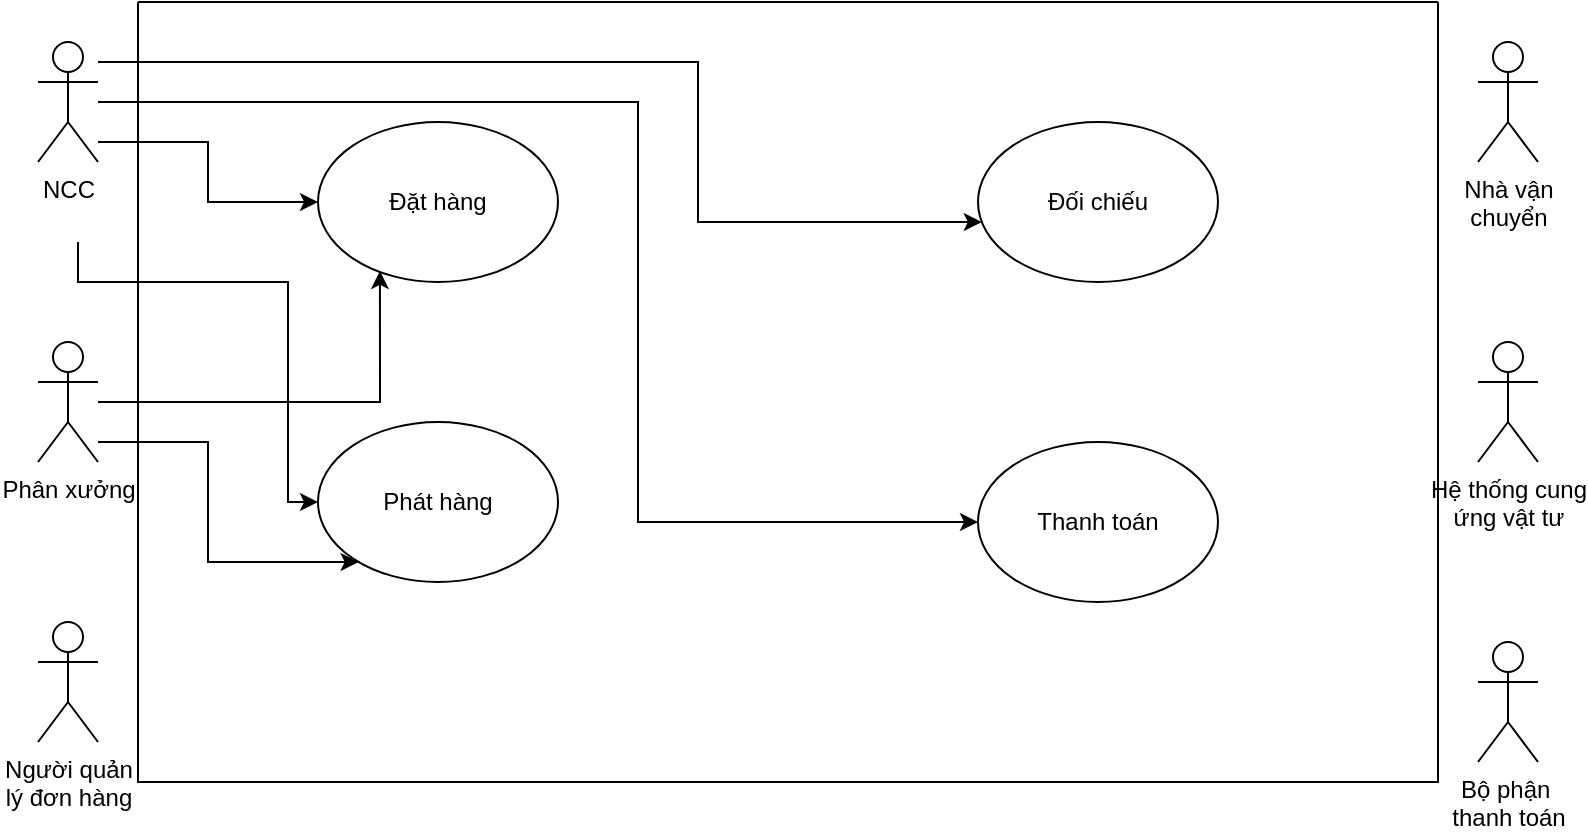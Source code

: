 <mxfile version="22.1.2" type="device">
  <diagram name="Page-1" id="mnQ9rOOAReL-SnypJItc">
    <mxGraphModel dx="1074" dy="522" grid="1" gridSize="10" guides="1" tooltips="1" connect="1" arrows="1" fold="1" page="1" pageScale="1" pageWidth="1169" pageHeight="827" math="0" shadow="0">
      <root>
        <mxCell id="0" />
        <mxCell id="1" parent="0" />
        <mxCell id="Lg171_uvQ0Ld3AbAMN-b-22" value="" style="edgeStyle=orthogonalEdgeStyle;rounded=0;orthogonalLoop=1;jettySize=auto;html=1;" edge="1" parent="1" source="Lg171_uvQ0Ld3AbAMN-b-1" target="Lg171_uvQ0Ld3AbAMN-b-15">
          <mxGeometry relative="1" as="geometry">
            <Array as="points">
              <mxPoint x="205" y="220" />
              <mxPoint x="205" y="280" />
            </Array>
          </mxGeometry>
        </mxCell>
        <mxCell id="Lg171_uvQ0Ld3AbAMN-b-23" value="" style="edgeStyle=orthogonalEdgeStyle;rounded=0;orthogonalLoop=1;jettySize=auto;html=1;entryX=0.258;entryY=0.931;entryDx=0;entryDy=0;entryPerimeter=0;" edge="1" parent="1" source="Lg171_uvQ0Ld3AbAMN-b-1" target="Lg171_uvQ0Ld3AbAMN-b-12">
          <mxGeometry relative="1" as="geometry" />
        </mxCell>
        <mxCell id="Lg171_uvQ0Ld3AbAMN-b-1" value="Phân xưởng" style="shape=umlActor;verticalLabelPosition=bottom;verticalAlign=top;html=1;outlineConnect=0;" vertex="1" parent="1">
          <mxGeometry x="120" y="170" width="30" height="60" as="geometry" />
        </mxCell>
        <mxCell id="Lg171_uvQ0Ld3AbAMN-b-2" value="Người quản &lt;br&gt;lý đơn hàng" style="shape=umlActor;verticalLabelPosition=bottom;verticalAlign=top;html=1;outlineConnect=0;" vertex="1" parent="1">
          <mxGeometry x="120" y="310" width="30" height="60" as="geometry" />
        </mxCell>
        <mxCell id="Lg171_uvQ0Ld3AbAMN-b-16" value="" style="edgeStyle=orthogonalEdgeStyle;rounded=0;orthogonalLoop=1;jettySize=auto;html=1;" edge="1" parent="1" source="Lg171_uvQ0Ld3AbAMN-b-3" target="Lg171_uvQ0Ld3AbAMN-b-12">
          <mxGeometry relative="1" as="geometry">
            <Array as="points">
              <mxPoint x="205" y="70" />
              <mxPoint x="205" y="100" />
            </Array>
          </mxGeometry>
        </mxCell>
        <mxCell id="Lg171_uvQ0Ld3AbAMN-b-20" value="" style="edgeStyle=orthogonalEdgeStyle;rounded=0;orthogonalLoop=1;jettySize=auto;html=1;" edge="1" parent="1" source="Lg171_uvQ0Ld3AbAMN-b-3" target="Lg171_uvQ0Ld3AbAMN-b-13">
          <mxGeometry relative="1" as="geometry">
            <Array as="points">
              <mxPoint x="450" y="30" />
              <mxPoint x="450" y="110" />
            </Array>
          </mxGeometry>
        </mxCell>
        <mxCell id="Lg171_uvQ0Ld3AbAMN-b-21" value="" style="edgeStyle=orthogonalEdgeStyle;rounded=0;orthogonalLoop=1;jettySize=auto;html=1;entryX=0;entryY=0.5;entryDx=0;entryDy=0;" edge="1" parent="1" source="Lg171_uvQ0Ld3AbAMN-b-3" target="Lg171_uvQ0Ld3AbAMN-b-14">
          <mxGeometry relative="1" as="geometry">
            <Array as="points">
              <mxPoint x="420" y="50" />
              <mxPoint x="420" y="260" />
            </Array>
          </mxGeometry>
        </mxCell>
        <mxCell id="Lg171_uvQ0Ld3AbAMN-b-3" value="NCC" style="shape=umlActor;verticalLabelPosition=bottom;verticalAlign=top;html=1;outlineConnect=0;" vertex="1" parent="1">
          <mxGeometry x="120" y="20" width="30" height="60" as="geometry" />
        </mxCell>
        <mxCell id="Lg171_uvQ0Ld3AbAMN-b-4" value="Nhà vận &lt;br&gt;chuyển" style="shape=umlActor;verticalLabelPosition=bottom;verticalAlign=top;html=1;outlineConnect=0;" vertex="1" parent="1">
          <mxGeometry x="840" y="20" width="30" height="60" as="geometry" />
        </mxCell>
        <mxCell id="Lg171_uvQ0Ld3AbAMN-b-5" value="Hệ thống cung&lt;br&gt;ứng vật tư" style="shape=umlActor;verticalLabelPosition=bottom;verticalAlign=top;html=1;outlineConnect=0;" vertex="1" parent="1">
          <mxGeometry x="840" y="170" width="30" height="60" as="geometry" />
        </mxCell>
        <mxCell id="Lg171_uvQ0Ld3AbAMN-b-6" value="Bộ phận&amp;nbsp;&lt;br&gt;thanh toán" style="shape=umlActor;verticalLabelPosition=bottom;verticalAlign=top;html=1;outlineConnect=0;" vertex="1" parent="1">
          <mxGeometry x="840" y="320" width="30" height="60" as="geometry" />
        </mxCell>
        <mxCell id="Lg171_uvQ0Ld3AbAMN-b-8" value="" style="swimlane;startSize=0;" vertex="1" parent="1">
          <mxGeometry x="170" width="650" height="390" as="geometry">
            <mxRectangle x="170" y="10" width="50" height="40" as="alternateBounds" />
          </mxGeometry>
        </mxCell>
        <mxCell id="Lg171_uvQ0Ld3AbAMN-b-12" value="Đặt hàng" style="ellipse;whiteSpace=wrap;html=1;" vertex="1" parent="Lg171_uvQ0Ld3AbAMN-b-8">
          <mxGeometry x="90" y="60" width="120" height="80" as="geometry" />
        </mxCell>
        <mxCell id="Lg171_uvQ0Ld3AbAMN-b-13" value="Đối chiếu" style="ellipse;whiteSpace=wrap;html=1;" vertex="1" parent="Lg171_uvQ0Ld3AbAMN-b-8">
          <mxGeometry x="420" y="60" width="120" height="80" as="geometry" />
        </mxCell>
        <mxCell id="Lg171_uvQ0Ld3AbAMN-b-14" value="Thanh toán" style="ellipse;whiteSpace=wrap;html=1;" vertex="1" parent="Lg171_uvQ0Ld3AbAMN-b-8">
          <mxGeometry x="420" y="220" width="120" height="80" as="geometry" />
        </mxCell>
        <mxCell id="Lg171_uvQ0Ld3AbAMN-b-15" value="Phát hàng" style="ellipse;whiteSpace=wrap;html=1;" vertex="1" parent="Lg171_uvQ0Ld3AbAMN-b-8">
          <mxGeometry x="90" y="210" width="120" height="80" as="geometry" />
        </mxCell>
        <mxCell id="Lg171_uvQ0Ld3AbAMN-b-17" value="" style="edgeStyle=orthogonalEdgeStyle;rounded=0;orthogonalLoop=1;jettySize=auto;html=1;" edge="1" parent="Lg171_uvQ0Ld3AbAMN-b-8" target="Lg171_uvQ0Ld3AbAMN-b-15">
          <mxGeometry relative="1" as="geometry">
            <mxPoint x="-30" y="120" as="sourcePoint" />
            <mxPoint x="74.48" y="328.88" as="targetPoint" />
            <Array as="points">
              <mxPoint x="-30" y="140" />
              <mxPoint x="75" y="140" />
              <mxPoint x="75" y="250" />
            </Array>
          </mxGeometry>
        </mxCell>
      </root>
    </mxGraphModel>
  </diagram>
</mxfile>
